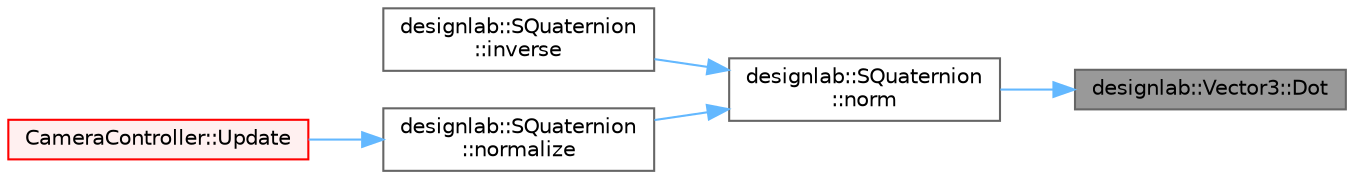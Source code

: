 digraph "designlab::Vector3::Dot"
{
 // LATEX_PDF_SIZE
  bgcolor="transparent";
  edge [fontname=Helvetica,fontsize=10,labelfontname=Helvetica,labelfontsize=10];
  node [fontname=Helvetica,fontsize=10,shape=box,height=0.2,width=0.4];
  rankdir="RL";
  Node1 [id="Node000001",label="designlab::Vector3::Dot",height=0.2,width=0.4,color="gray40", fillcolor="grey60", style="filled", fontcolor="black",tooltip="自分・引数 の内積の結果を返す．"];
  Node1 -> Node2 [id="edge1_Node000001_Node000002",dir="back",color="steelblue1",style="solid",tooltip=" "];
  Node2 [id="Node000002",label="designlab::SQuaternion\l::norm",height=0.2,width=0.4,color="grey40", fillcolor="white", style="filled",URL="$structdesignlab_1_1_s_quaternion.html#a9663c218374e530e3c25bf9c31ceccc1",tooltip="クォータニオンのノルムを返す   ノルムとは，ベクトルの大きさのこと．クォータニオンのノルムは，w^2 + x^2 + y^2 + z^2 で求められる"];
  Node2 -> Node3 [id="edge2_Node000002_Node000003",dir="back",color="steelblue1",style="solid",tooltip=" "];
  Node3 [id="Node000003",label="designlab::SQuaternion\l::inverse",height=0.2,width=0.4,color="grey40", fillcolor="white", style="filled",URL="$structdesignlab_1_1_s_quaternion.html#a6dcf3bb018322ec26629f0f4d122b9ea",tooltip="クォータニオンの逆数を返す   クォータニオンqの逆数q^-1は，qの共役をノルムで割ったもの"];
  Node2 -> Node4 [id="edge3_Node000002_Node000004",dir="back",color="steelblue1",style="solid",tooltip=" "];
  Node4 [id="Node000004",label="designlab::SQuaternion\l::normalize",height=0.2,width=0.4,color="grey40", fillcolor="white", style="filled",URL="$structdesignlab_1_1_s_quaternion.html#a091d836216362300a57927ec9e2adcb7",tooltip="正規化したクォータニオンを返す   クォータニオンの正規化とは，ノルムを1にすること．   クォータニオンqの正規化は，q / |q| で求められる"];
  Node4 -> Node5 [id="edge4_Node000004_Node000005",dir="back",color="steelblue1",style="solid",tooltip=" "];
  Node5 [id="Node000005",label="CameraController::Update",height=0.2,width=0.4,color="red", fillcolor="#FFF0F0", style="filled",URL="$class_camera_controller.html#a02b6c92c311f455ec21cb17b9a2a6725",tooltip="キー入力でカメラを動かす．   基本的には毎フレーム呼び出す"];
}
